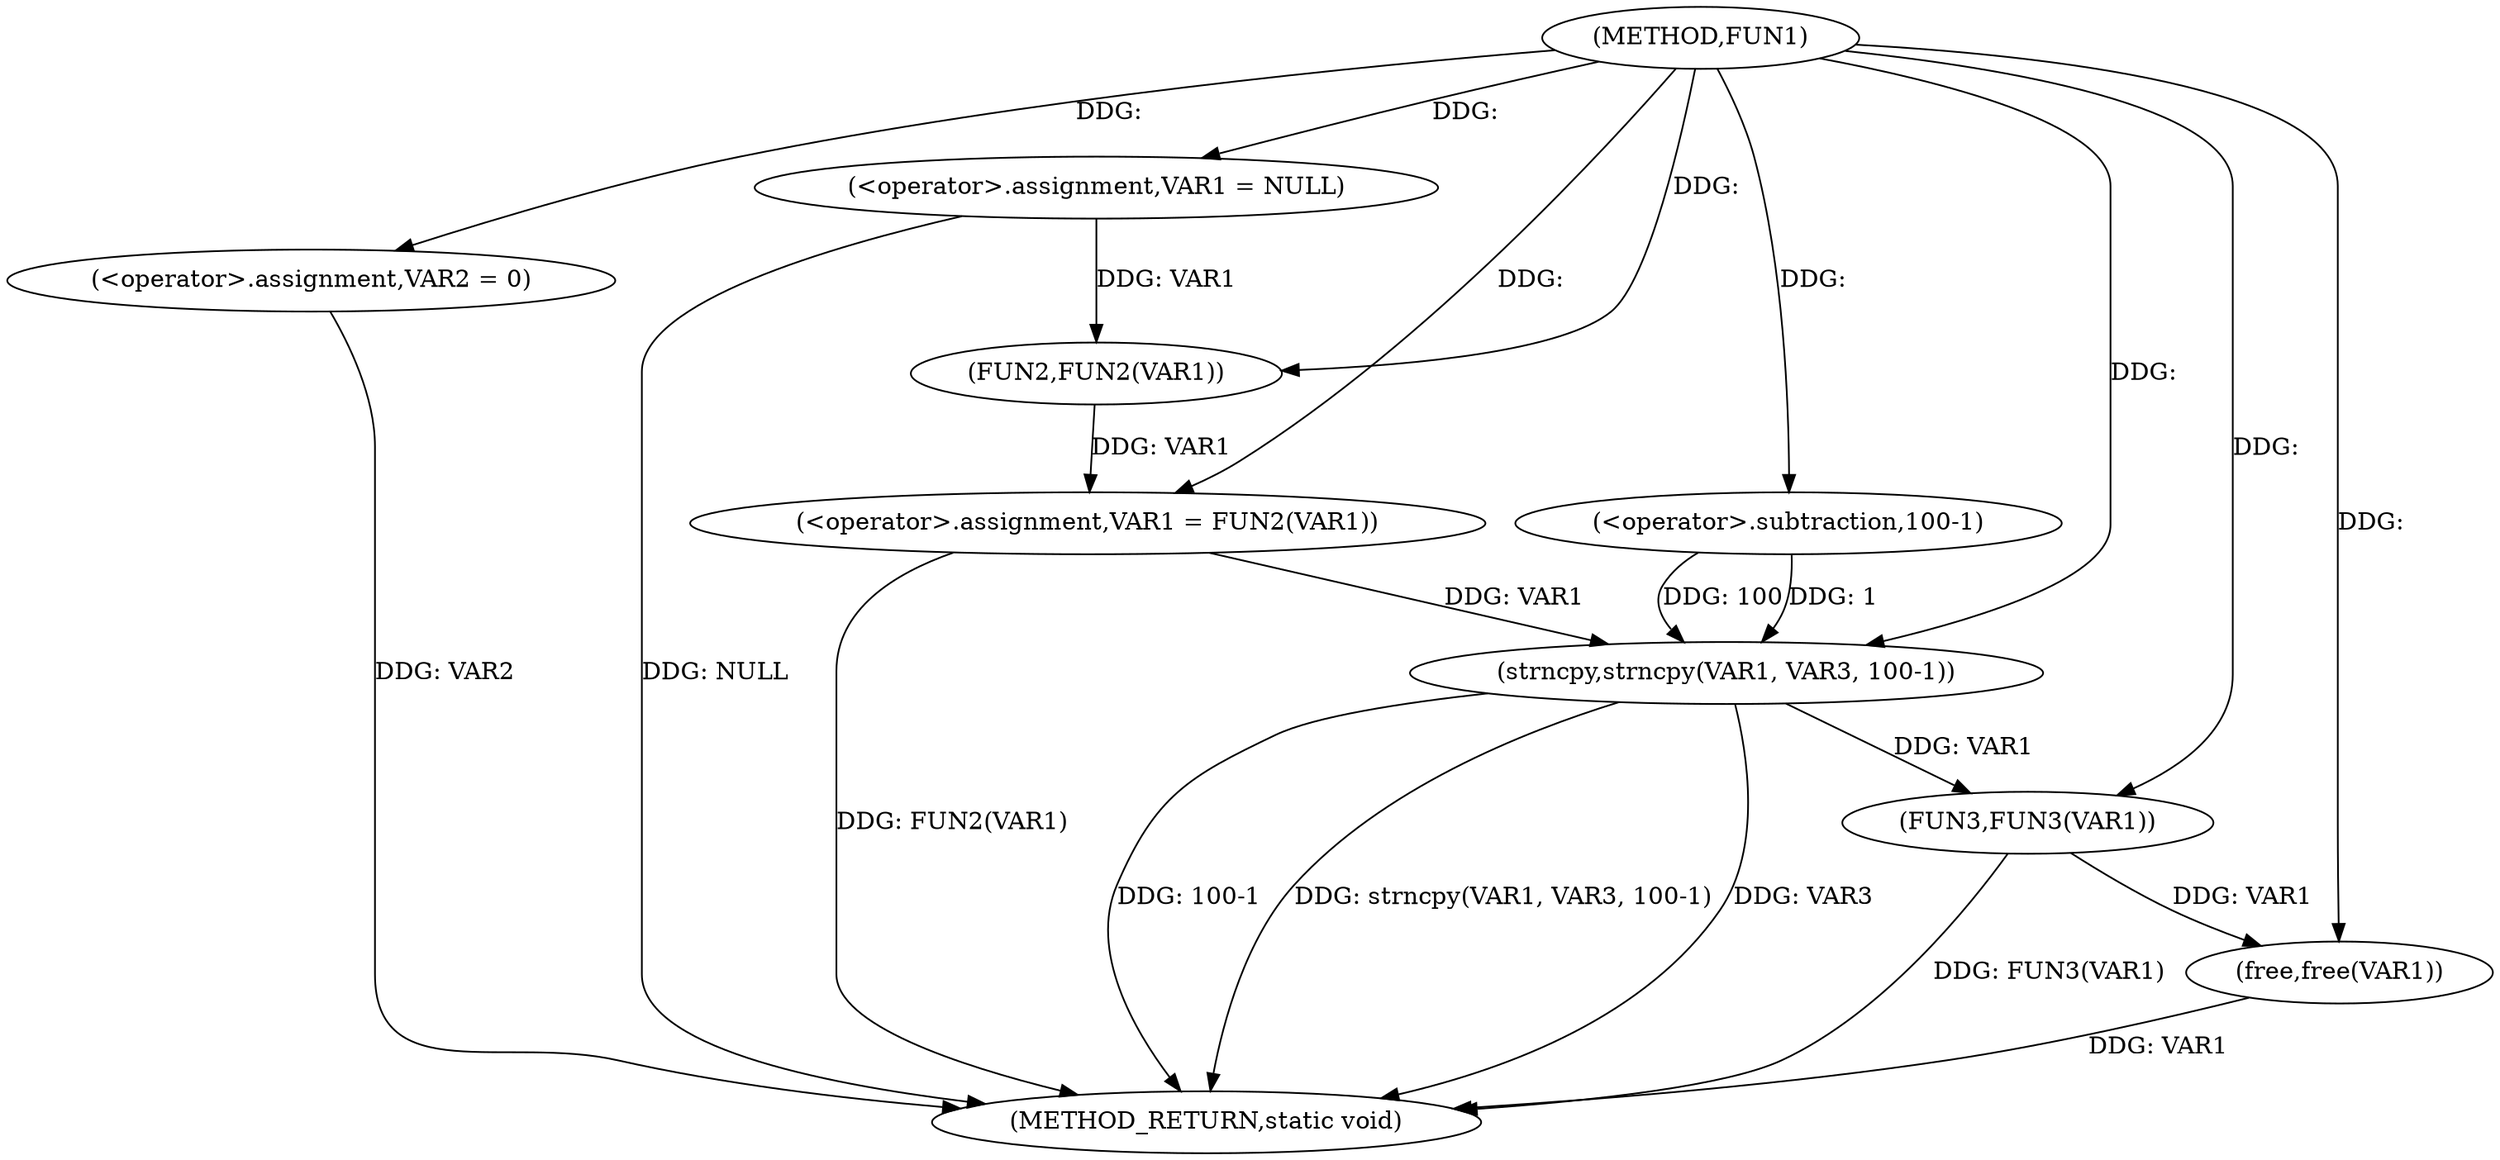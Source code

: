 digraph FUN1 {  
"1000100" [label = "(METHOD,FUN1)" ]
"1000125" [label = "(METHOD_RETURN,static void)" ]
"1000103" [label = "(<operator>.assignment,VAR1 = NULL)" ]
"1000106" [label = "(<operator>.assignment,VAR2 = 0)" ]
"1000109" [label = "(<operator>.assignment,VAR1 = FUN2(VAR1))" ]
"1000111" [label = "(FUN2,FUN2(VAR1))" ]
"1000115" [label = "(strncpy,strncpy(VAR1, VAR3, 100-1))" ]
"1000118" [label = "(<operator>.subtraction,100-1)" ]
"1000121" [label = "(FUN3,FUN3(VAR1))" ]
"1000123" [label = "(free,free(VAR1))" ]
  "1000115" -> "1000125"  [ label = "DDG: VAR3"] 
  "1000106" -> "1000125"  [ label = "DDG: VAR2"] 
  "1000103" -> "1000125"  [ label = "DDG: NULL"] 
  "1000115" -> "1000125"  [ label = "DDG: 100-1"] 
  "1000109" -> "1000125"  [ label = "DDG: FUN2(VAR1)"] 
  "1000123" -> "1000125"  [ label = "DDG: VAR1"] 
  "1000115" -> "1000125"  [ label = "DDG: strncpy(VAR1, VAR3, 100-1)"] 
  "1000121" -> "1000125"  [ label = "DDG: FUN3(VAR1)"] 
  "1000100" -> "1000103"  [ label = "DDG: "] 
  "1000100" -> "1000106"  [ label = "DDG: "] 
  "1000111" -> "1000109"  [ label = "DDG: VAR1"] 
  "1000100" -> "1000109"  [ label = "DDG: "] 
  "1000103" -> "1000111"  [ label = "DDG: VAR1"] 
  "1000100" -> "1000111"  [ label = "DDG: "] 
  "1000109" -> "1000115"  [ label = "DDG: VAR1"] 
  "1000100" -> "1000115"  [ label = "DDG: "] 
  "1000118" -> "1000115"  [ label = "DDG: 100"] 
  "1000118" -> "1000115"  [ label = "DDG: 1"] 
  "1000100" -> "1000118"  [ label = "DDG: "] 
  "1000115" -> "1000121"  [ label = "DDG: VAR1"] 
  "1000100" -> "1000121"  [ label = "DDG: "] 
  "1000121" -> "1000123"  [ label = "DDG: VAR1"] 
  "1000100" -> "1000123"  [ label = "DDG: "] 
}
